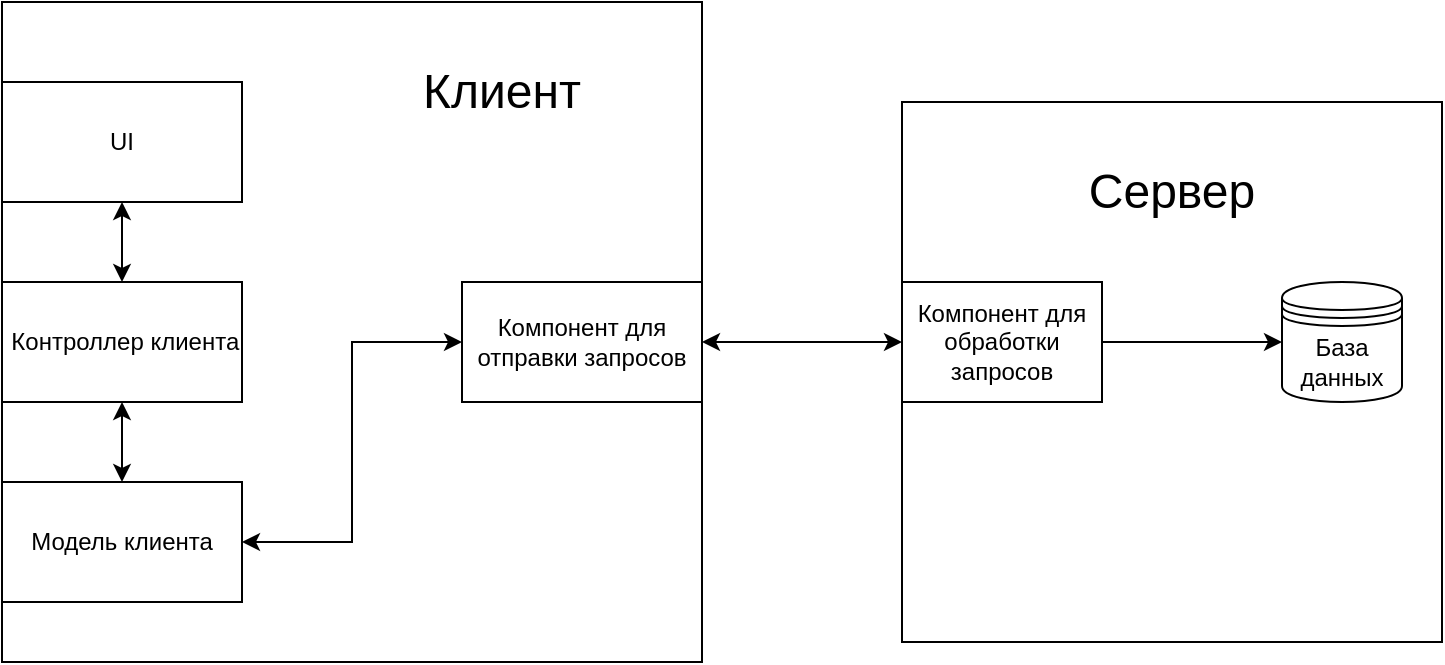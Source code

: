 <mxfile version="23.1.4" type="github">
  <diagram name="Страница — 1" id="NI1FXre34gQgewwY15hS">
    <mxGraphModel dx="989" dy="514" grid="0" gridSize="10" guides="1" tooltips="1" connect="1" arrows="1" fold="1" page="1" pageScale="1" pageWidth="827" pageHeight="1169" math="0" shadow="0">
      <root>
        <mxCell id="0" />
        <mxCell id="1" parent="0" />
        <mxCell id="oiHtKV0d4ygHTh5KHGC5-16" value="" style="rounded=0;whiteSpace=wrap;html=1;" parent="1" vertex="1">
          <mxGeometry x="90" y="530" width="350" height="330" as="geometry" />
        </mxCell>
        <mxCell id="oiHtKV0d4ygHTh5KHGC5-22" style="edgeStyle=orthogonalEdgeStyle;rounded=0;orthogonalLoop=1;jettySize=auto;html=1;exitX=0.5;exitY=1;exitDx=0;exitDy=0;entryX=0.5;entryY=0;entryDx=0;entryDy=0;startArrow=classic;startFill=1;" parent="1" source="oiHtKV0d4ygHTh5KHGC5-18" target="oiHtKV0d4ygHTh5KHGC5-19" edge="1">
          <mxGeometry relative="1" as="geometry" />
        </mxCell>
        <mxCell id="oiHtKV0d4ygHTh5KHGC5-18" value="UI" style="rounded=0;whiteSpace=wrap;html=1;" parent="1" vertex="1">
          <mxGeometry x="90" y="570" width="120" height="60" as="geometry" />
        </mxCell>
        <mxCell id="oiHtKV0d4ygHTh5KHGC5-24" style="edgeStyle=orthogonalEdgeStyle;rounded=0;orthogonalLoop=1;jettySize=auto;html=1;exitX=1;exitY=0.5;exitDx=0;exitDy=0;entryX=0;entryY=0.5;entryDx=0;entryDy=0;startArrow=classic;startFill=1;" parent="1" source="oiHtKV0d4ygHTh5KHGC5-21" target="oiHtKV0d4ygHTh5KHGC5-20" edge="1">
          <mxGeometry relative="1" as="geometry" />
        </mxCell>
        <mxCell id="oiHtKV0d4ygHTh5KHGC5-19" value="&amp;nbsp;Контроллер клиента" style="rounded=0;whiteSpace=wrap;html=1;" parent="1" vertex="1">
          <mxGeometry x="90" y="670" width="120" height="60" as="geometry" />
        </mxCell>
        <mxCell id="qMH69CnF4xTGIKaCLoIV-2" style="edgeStyle=orthogonalEdgeStyle;rounded=0;orthogonalLoop=1;jettySize=auto;html=1;exitX=1;exitY=0.5;exitDx=0;exitDy=0;entryX=0;entryY=0.5;entryDx=0;entryDy=0;startArrow=classic;startFill=1;" edge="1" parent="1" source="oiHtKV0d4ygHTh5KHGC5-20" target="qMH69CnF4xTGIKaCLoIV-1">
          <mxGeometry relative="1" as="geometry" />
        </mxCell>
        <mxCell id="oiHtKV0d4ygHTh5KHGC5-20" value="Компонент для отправки запросов" style="rounded=0;whiteSpace=wrap;html=1;" parent="1" vertex="1">
          <mxGeometry x="320" y="670" width="120" height="60" as="geometry" />
        </mxCell>
        <mxCell id="oiHtKV0d4ygHTh5KHGC5-23" style="edgeStyle=orthogonalEdgeStyle;rounded=0;orthogonalLoop=1;jettySize=auto;html=1;exitX=0.5;exitY=0;exitDx=0;exitDy=0;entryX=0.5;entryY=1;entryDx=0;entryDy=0;startArrow=classic;startFill=1;endArrow=classic;endFill=1;" parent="1" source="oiHtKV0d4ygHTh5KHGC5-21" target="oiHtKV0d4ygHTh5KHGC5-19" edge="1">
          <mxGeometry relative="1" as="geometry" />
        </mxCell>
        <mxCell id="oiHtKV0d4ygHTh5KHGC5-21" value="Модель клиента" style="rounded=0;whiteSpace=wrap;html=1;" parent="1" vertex="1">
          <mxGeometry x="90" y="770" width="120" height="60" as="geometry" />
        </mxCell>
        <mxCell id="oiHtKV0d4ygHTh5KHGC5-26" value="" style="rounded=0;whiteSpace=wrap;html=1;" parent="1" vertex="1">
          <mxGeometry x="540" y="580" width="270" height="270" as="geometry" />
        </mxCell>
        <mxCell id="oiHtKV0d4ygHTh5KHGC5-15" value="База данных" style="shape=datastore;whiteSpace=wrap;html=1;" parent="1" vertex="1">
          <mxGeometry x="730" y="670" width="60" height="60" as="geometry" />
        </mxCell>
        <mxCell id="qMH69CnF4xTGIKaCLoIV-3" style="edgeStyle=orthogonalEdgeStyle;rounded=0;orthogonalLoop=1;jettySize=auto;html=1;exitX=1;exitY=0.5;exitDx=0;exitDy=0;entryX=0;entryY=0.5;entryDx=0;entryDy=0;startArrow=none;startFill=0;" edge="1" parent="1" source="qMH69CnF4xTGIKaCLoIV-1" target="oiHtKV0d4ygHTh5KHGC5-15">
          <mxGeometry relative="1" as="geometry" />
        </mxCell>
        <mxCell id="qMH69CnF4xTGIKaCLoIV-1" value="Компонент для обработки запросов" style="rounded=0;whiteSpace=wrap;html=1;" vertex="1" parent="1">
          <mxGeometry x="540" y="670" width="100" height="60" as="geometry" />
        </mxCell>
        <mxCell id="qMH69CnF4xTGIKaCLoIV-4" value="&lt;font style=&quot;font-size: 24px;&quot;&gt;Клиент&lt;/font&gt;" style="text;html=1;align=center;verticalAlign=middle;whiteSpace=wrap;rounded=0;" vertex="1" parent="1">
          <mxGeometry x="290" y="550" width="100" height="50" as="geometry" />
        </mxCell>
        <mxCell id="qMH69CnF4xTGIKaCLoIV-5" value="&lt;font style=&quot;font-size: 24px;&quot;&gt;Сервер&lt;/font&gt;" style="text;html=1;align=center;verticalAlign=middle;whiteSpace=wrap;rounded=0;" vertex="1" parent="1">
          <mxGeometry x="645" y="610" width="60" height="30" as="geometry" />
        </mxCell>
      </root>
    </mxGraphModel>
  </diagram>
</mxfile>
